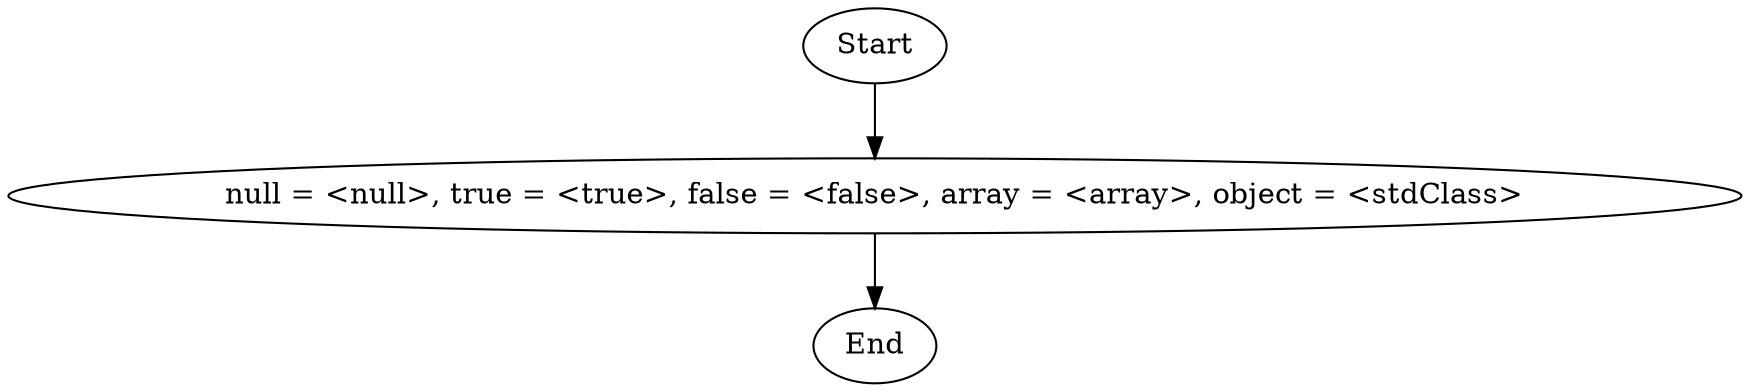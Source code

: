 digraph StartSetEnd {
node1 [label="Start"]
node2 [label="null = <null>, true = <true>, false = <false>, array = <array>, object = <stdClass>"]
node3 [label="End"]

node1 -> node2
node2 -> node3
}
